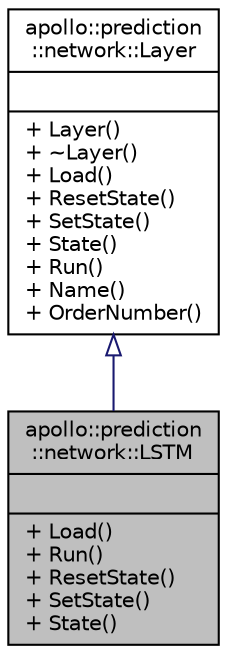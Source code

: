 digraph "apollo::prediction::network::LSTM"
{
  edge [fontname="Helvetica",fontsize="10",labelfontname="Helvetica",labelfontsize="10"];
  node [fontname="Helvetica",fontsize="10",shape=record];
  Node2 [label="{apollo::prediction\l::network::LSTM\n||+ Load()\l+ Run()\l+ ResetState()\l+ SetState()\l+ State()\l}",height=0.2,width=0.4,color="black", fillcolor="grey75", style="filled", fontcolor="black"];
  Node3 -> Node2 [dir="back",color="midnightblue",fontsize="10",style="solid",arrowtail="onormal",fontname="Helvetica"];
  Node3 [label="{apollo::prediction\l::network::Layer\n||+ Layer()\l+ ~Layer()\l+ Load()\l+ ResetState()\l+ SetState()\l+ State()\l+ Run()\l+ Name()\l+ OrderNumber()\l}",height=0.2,width=0.4,color="black", fillcolor="white", style="filled",URL="$classapollo_1_1prediction_1_1network_1_1Layer.html",tooltip="Layer is a base class for specific network layers It contains a pure virtual function Run which must ..."];
}
